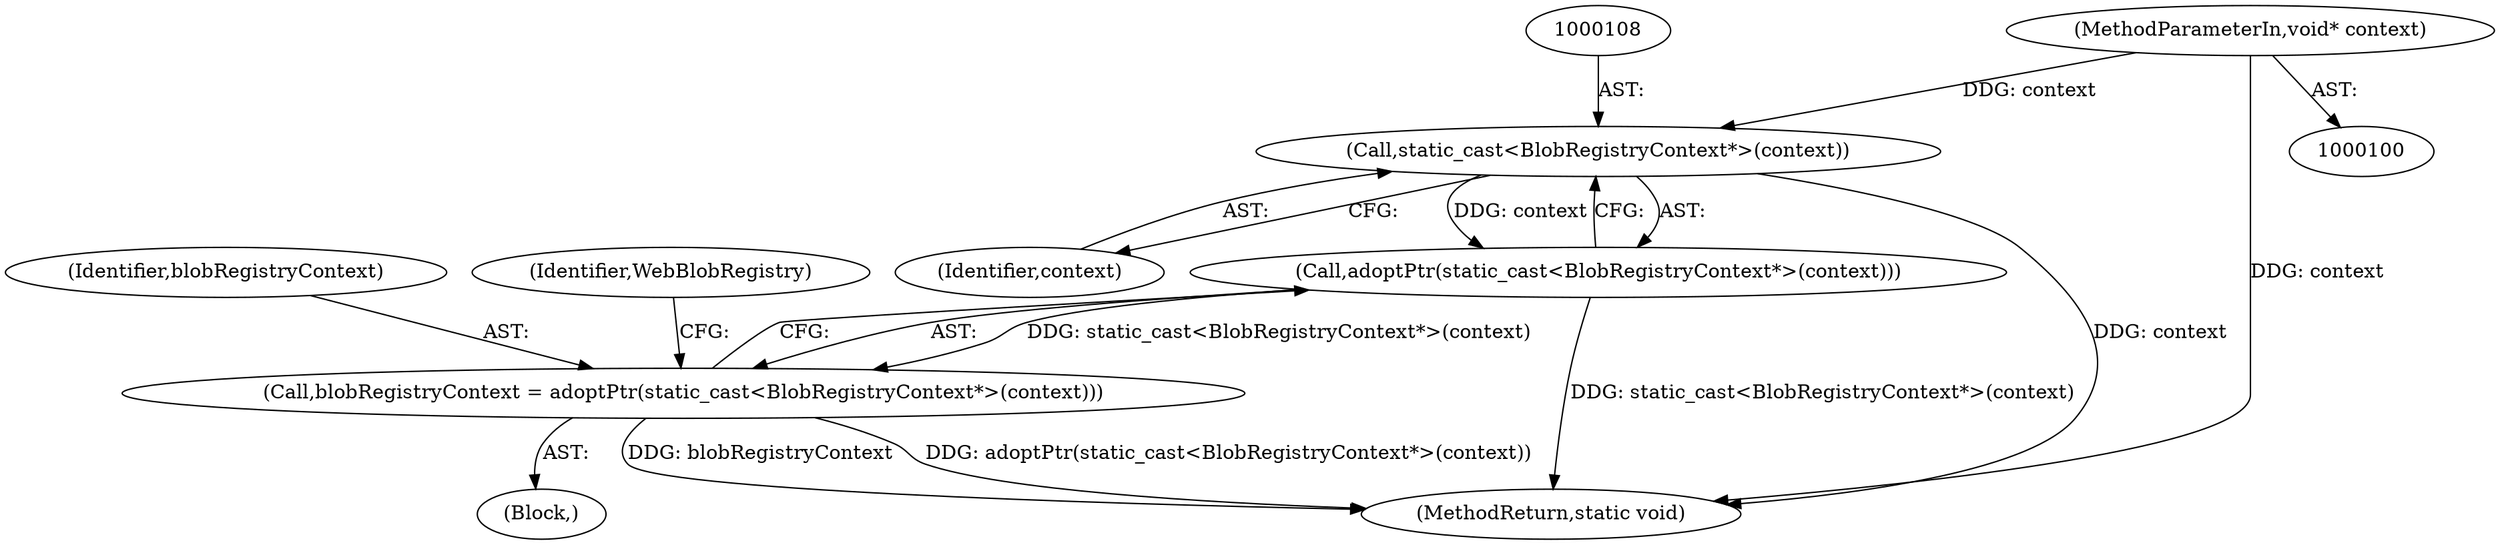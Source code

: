 digraph "0_Chrome_d0c31f0342cefc46a3b3d80359a9779d044d4c0d_16@pointer" {
"1000107" [label="(Call,static_cast<BlobRegistryContext*>(context))"];
"1000101" [label="(MethodParameterIn,void* context)"];
"1000106" [label="(Call,adoptPtr(static_cast<BlobRegistryContext*>(context)))"];
"1000104" [label="(Call,blobRegistryContext = adoptPtr(static_cast<BlobRegistryContext*>(context)))"];
"1000109" [label="(Identifier,context)"];
"1000113" [label="(Identifier,WebBlobRegistry)"];
"1000106" [label="(Call,adoptPtr(static_cast<BlobRegistryContext*>(context)))"];
"1000120" [label="(MethodReturn,static void)"];
"1000102" [label="(Block,)"];
"1000105" [label="(Identifier,blobRegistryContext)"];
"1000104" [label="(Call,blobRegistryContext = adoptPtr(static_cast<BlobRegistryContext*>(context)))"];
"1000101" [label="(MethodParameterIn,void* context)"];
"1000107" [label="(Call,static_cast<BlobRegistryContext*>(context))"];
"1000107" -> "1000106"  [label="AST: "];
"1000107" -> "1000109"  [label="CFG: "];
"1000108" -> "1000107"  [label="AST: "];
"1000109" -> "1000107"  [label="AST: "];
"1000106" -> "1000107"  [label="CFG: "];
"1000107" -> "1000120"  [label="DDG: context"];
"1000107" -> "1000106"  [label="DDG: context"];
"1000101" -> "1000107"  [label="DDG: context"];
"1000101" -> "1000100"  [label="AST: "];
"1000101" -> "1000120"  [label="DDG: context"];
"1000106" -> "1000104"  [label="AST: "];
"1000104" -> "1000106"  [label="CFG: "];
"1000106" -> "1000120"  [label="DDG: static_cast<BlobRegistryContext*>(context)"];
"1000106" -> "1000104"  [label="DDG: static_cast<BlobRegistryContext*>(context)"];
"1000104" -> "1000102"  [label="AST: "];
"1000105" -> "1000104"  [label="AST: "];
"1000113" -> "1000104"  [label="CFG: "];
"1000104" -> "1000120"  [label="DDG: blobRegistryContext"];
"1000104" -> "1000120"  [label="DDG: adoptPtr(static_cast<BlobRegistryContext*>(context))"];
}
